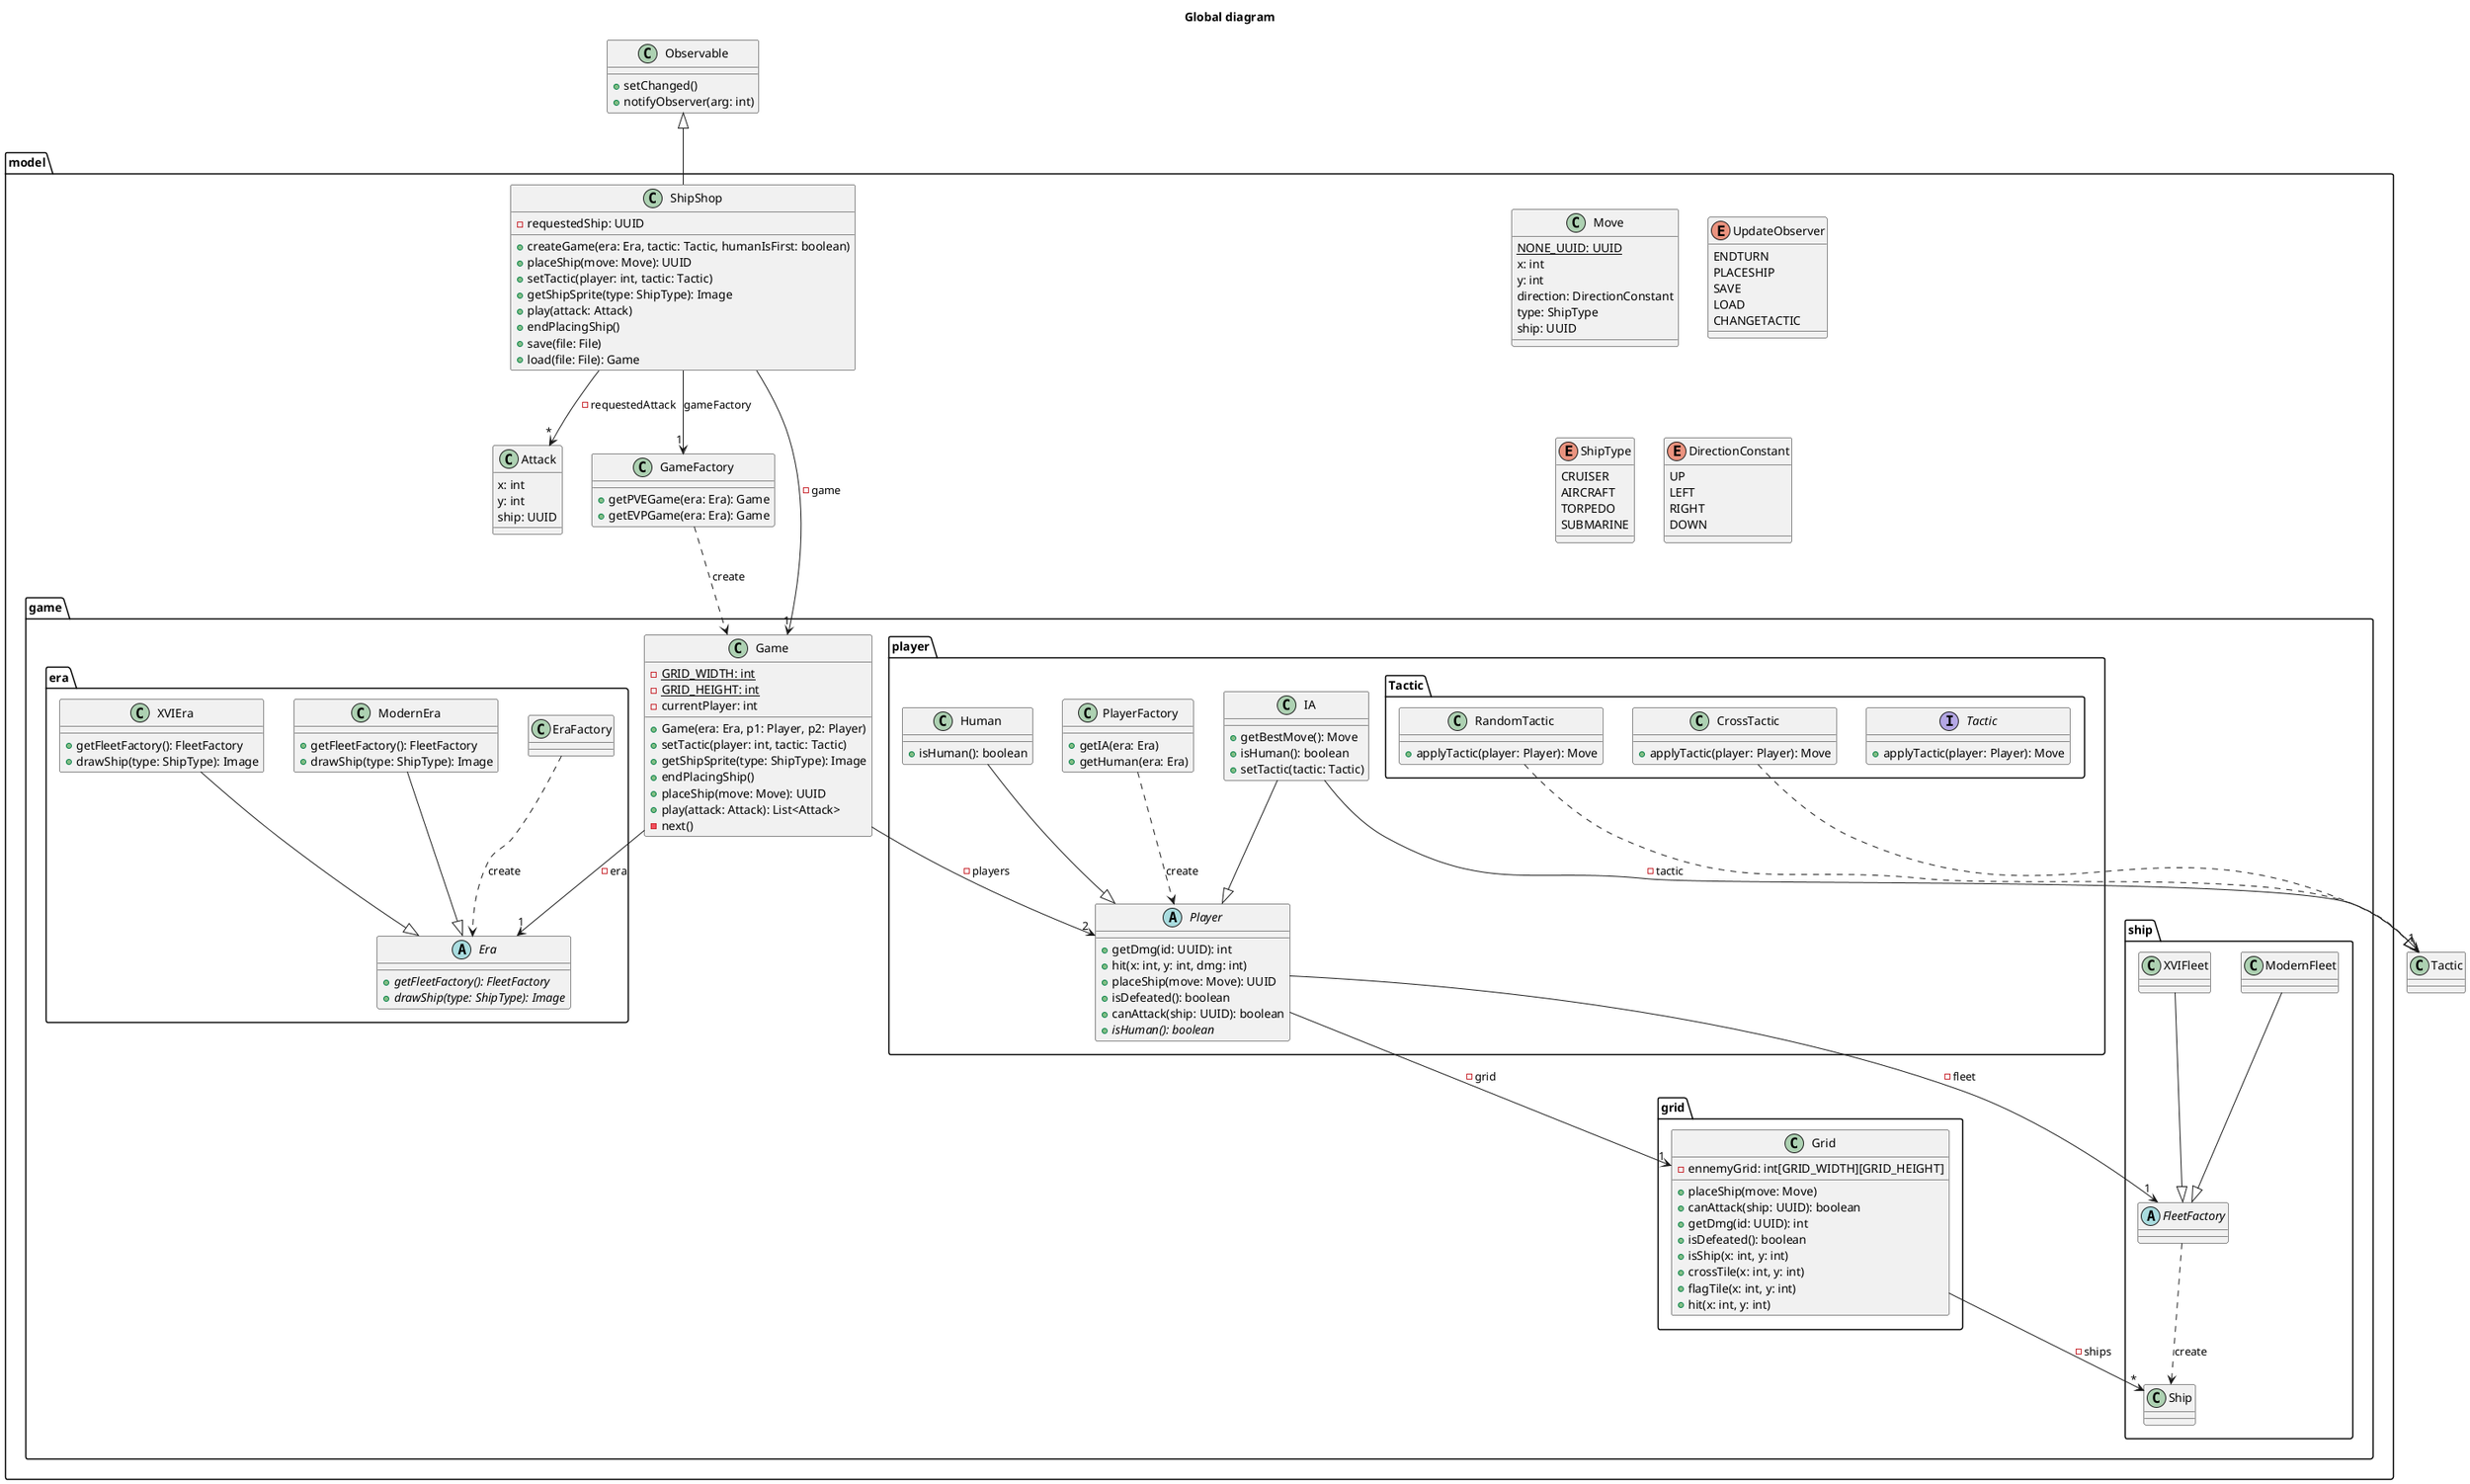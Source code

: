 @startuml

title Global diagram

class Observable{
    + setChanged()
    + notifyObserver(arg: int)
}

package model{

    class Move{
        {static} NONE_UUID: UUID
        x: int
        y: int
        direction: DirectionConstant
        type: ShipType
        ship: UUID
    }

    class Attack{
        x: int
        y: int
        ship: UUID
    }

    class GameFactory{
        + getPVEGame(era: Era): Game
        + getEVPGame(era: Era): Game
    }

    enum UpdateObserver{
        ENDTURN
        PLACESHIP
        SAVE
        LOAD
        CHANGETACTIC
    }

    enum ShipType{
        CRUISER
        AIRCRAFT
        TORPEDO
        SUBMARINE
    }

    enum DirectionConstant{
        UP
        LEFT
        RIGHT
        DOWN
    }

    class ShipShop{
        - requestedShip: UUID
        + createGame(era: Era, tactic: Tactic, humanIsFirst: boolean)
        + placeShip(move: Move): UUID
        + setTactic(player: int, tactic: Tactic)
        + getShipSprite(type: ShipType): Image
        + play(attack: Attack)
        + endPlacingShip()
        + save(file: File)
        + load(file: File): Game
    }

    package game{

        package era{

            class EraFactory{

            }

            abstract Era{
                + {abstract} getFleetFactory(): FleetFactory
                + {abstract} drawShip(type: ShipType): Image
            }

            class ModernEra{
                + getFleetFactory(): FleetFactory
                + drawShip(type: ShipType): Image
            }

            class XVIEra{
                + getFleetFactory(): FleetFactory
                + drawShip(type: ShipType): Image
            }

        }

        class Game{
            - {static} GRID_WIDTH: int
            - {static} GRID_HEIGHT: int
            - currentPlayer: int
            + Game(era: Era, p1: Player, p2: Player)
            + setTactic(player: int, tactic: Tactic)
            + getShipSprite(type: ShipType): Image
            + endPlacingShip()
            + placeShip(move: Move): UUID
            + play(attack: Attack): List<Attack>
            - next()
        }

        package grid{

            class Grid{
                - ennemyGrid: int[GRID_WIDTH][GRID_HEIGHT]
                + placeShip(move: Move)
                + canAttack(ship: UUID): boolean
                + getDmg(id: UUID): int
                + isDefeated(): boolean
                + isShip(x: int, y: int)
                + crossTile(x: int, y: int)
                + flagTile(x: int, y: int)
                + hit(x: int, y: int)
            }

        }

        package ship{

            class Ship{

            }

            abstract FleetFactory{

            }

            class ModernFleet{

            }

            class XVIFleet{

            }

        }




        package player{

            class PlayerFactory{
                + getIA(era: Era)
                + getHuman(era: Era)
            }

            abstract Player{
                + getDmg(id: UUID): int
                + hit(x: int, y: int, dmg: int)
                + placeShip(move: Move): UUID
                + isDefeated(): boolean
                + canAttack(ship: UUID): boolean
                + {abstract} isHuman(): boolean
            }

            class Human{
                + isHuman(): boolean
            }

            class IA{
                + getBestMove(): Move
                + isHuman(): boolean
                + setTactic(tactic: Tactic)
            }

            package Tactic{

                interface Tactic{
                    + applyTactic(player: Player): Move
                }

                class RandomTactic{
                    + applyTactic(player: Player): Move
                }

                class CrossTactic{
                    + applyTactic(player: Player): Move
                }

            }

        }

    }

}


ShipShop --> "1" GameFactory: gameFactory
ShipShop --> "1" Game: - game
ShipShop -up-|> Observable

GameFactory ..> Game: create

Game --> "2" Player: - players

Grid --> "*" Ship: - ships

FleetFactory ..> Ship: "create"

PlayerFactory ..>  Player: "create"

Player --> "1" FleetFactory: - fleet
Player --> "1" Grid: - grid

ModernFleet --|> FleetFactory
XVIFleet --|> FleetFactory

Human --|> Player

IA --|> Player
IA --> "1" Tactic: - tactic

RandomTactic ..|> Tactic
CrossTactic ..|> Tactic

Game --> "1" Era: - era
EraFactory ..> Era: create

ShipShop --> "*" Attack: - requestedAttack

ModernEra --|> Era
XVIEra --|> Era

@enduml